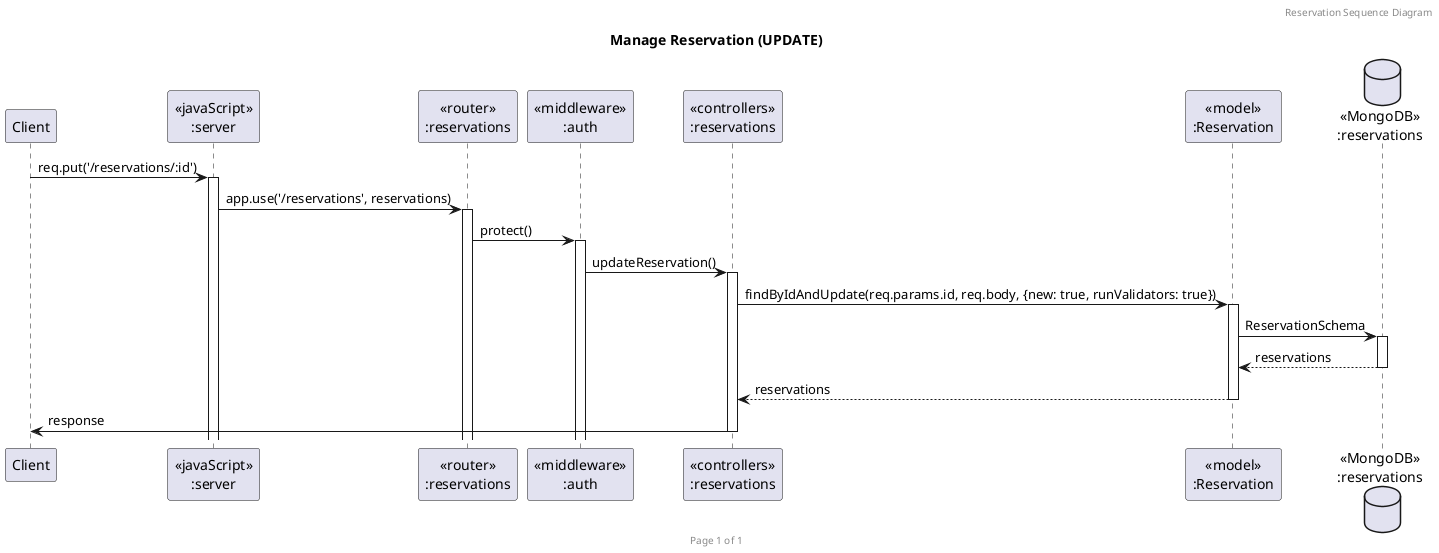 @startuml Manage Reservation (UPDATE)

header Reservation Sequence Diagram
footer Page %page% of %lastpage%
title "Manage Reservation (UPDATE)"

participant "Client" as client
participant "<<javaScript>>\n:server" as server
participant "<<router>>\n:reservations" as routerReservations
participant "<<middleware>>\n:auth" as middleware
participant "<<controllers>>\n:reservations" as controllersReservations
participant "<<model>>\n:Reservation" as modelReservation
database "<<MongoDB>>\n:reservations" as ReservationsDatabase

client->server ++:req.put('/reservations/:id')
server->routerReservations ++:app.use('/reservations', reservations)
routerReservations -> middleware ++: protect()
middleware -> controllersReservations ++:updateReservation()
controllersReservations -> modelReservation ++: findByIdAndUpdate(req.params.id, req.body, {new: true, runValidators: true})
modelReservation ->ReservationsDatabase ++: ReservationSchema
ReservationsDatabase --> modelReservation --: reservations
controllersReservations <-- modelReservation --:reservations
controllersReservations->client --:response

@enduml
